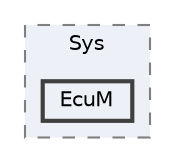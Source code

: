 digraph "Project/avProj/Debug/Bsw/Sys/EcuM"
{
 // LATEX_PDF_SIZE
  bgcolor="transparent";
  edge [fontname=Helvetica,fontsize=10,labelfontname=Helvetica,labelfontsize=10];
  node [fontname=Helvetica,fontsize=10,shape=box,height=0.2,width=0.4];
  compound=true
  subgraph clusterdir_c81c4830ab7a514da852855872a9c4ec {
    graph [ bgcolor="#edf0f7", pencolor="grey50", label="Sys", fontname=Helvetica,fontsize=10 style="filled,dashed", URL="dir_c81c4830ab7a514da852855872a9c4ec.html",tooltip=""]
  dir_737c69db07d8078be6ce185a09b43121 [label="EcuM", fillcolor="#edf0f7", color="grey25", style="filled,bold", URL="dir_737c69db07d8078be6ce185a09b43121.html",tooltip=""];
  }
}
